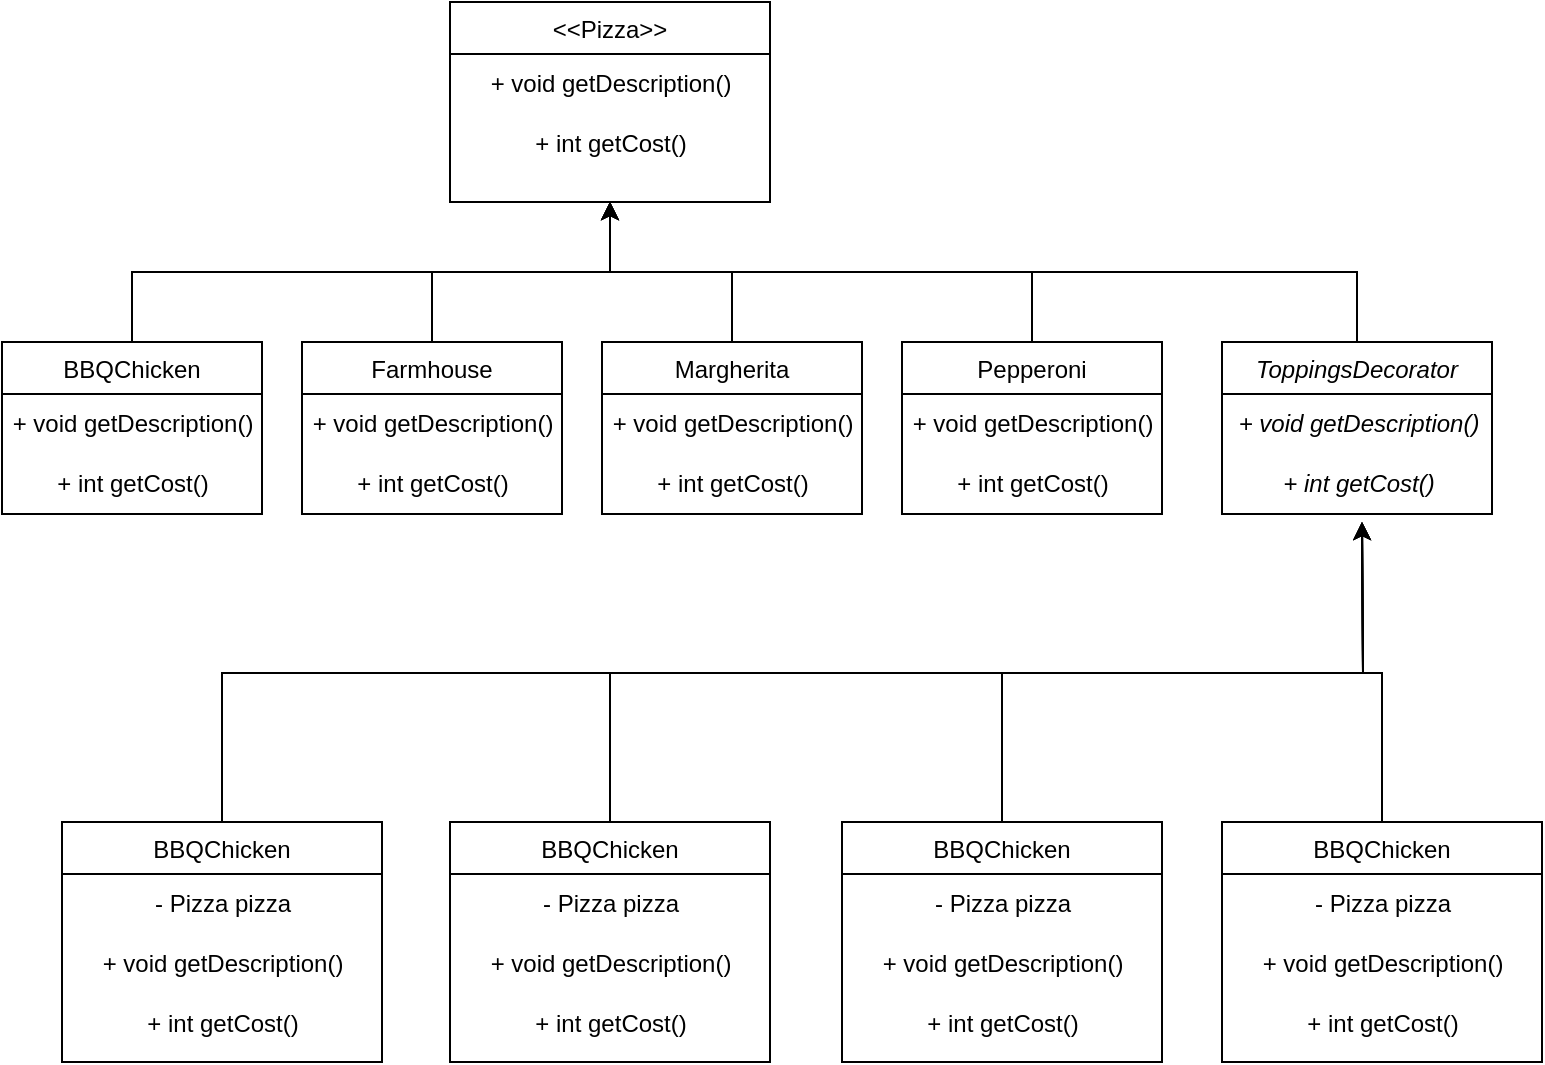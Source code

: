 <mxfile version="22.0.8" type="github">
  <diagram id="C5RBs43oDa-KdzZeNtuy" name="Page-1">
    <mxGraphModel dx="954" dy="647" grid="1" gridSize="10" guides="1" tooltips="1" connect="1" arrows="1" fold="1" page="1" pageScale="1" pageWidth="827" pageHeight="1169" math="0" shadow="0">
      <root>
        <mxCell id="WIyWlLk6GJQsqaUBKTNV-0" />
        <mxCell id="WIyWlLk6GJQsqaUBKTNV-1" parent="WIyWlLk6GJQsqaUBKTNV-0" />
        <mxCell id="zkfFHV4jXpPFQw0GAbJ--0" value="&lt;&lt;Pizza&gt;&gt;" style="swimlane;fontStyle=0;align=center;verticalAlign=top;childLayout=stackLayout;horizontal=1;startSize=26;horizontalStack=0;resizeParent=1;resizeLast=0;collapsible=1;marginBottom=0;rounded=0;shadow=0;strokeWidth=1;" parent="WIyWlLk6GJQsqaUBKTNV-1" vertex="1">
          <mxGeometry x="254" y="90" width="160" height="100" as="geometry">
            <mxRectangle x="230" y="140" width="160" height="26" as="alternateBounds" />
          </mxGeometry>
        </mxCell>
        <mxCell id="w-G7L0PI-KFvt4z_Wabx-0" value="+ void getDescription()" style="text;html=1;align=center;verticalAlign=middle;resizable=0;points=[];autosize=1;strokeColor=none;fillColor=none;" vertex="1" parent="zkfFHV4jXpPFQw0GAbJ--0">
          <mxGeometry y="26" width="160" height="30" as="geometry" />
        </mxCell>
        <mxCell id="w-G7L0PI-KFvt4z_Wabx-1" value="+ int getCost()" style="text;html=1;align=center;verticalAlign=middle;resizable=0;points=[];autosize=1;strokeColor=none;fillColor=none;" vertex="1" parent="zkfFHV4jXpPFQw0GAbJ--0">
          <mxGeometry y="56" width="160" height="30" as="geometry" />
        </mxCell>
        <mxCell id="w-G7L0PI-KFvt4z_Wabx-18" style="edgeStyle=orthogonalEdgeStyle;rounded=0;orthogonalLoop=1;jettySize=auto;html=1;exitX=0.5;exitY=0;exitDx=0;exitDy=0;entryX=0.5;entryY=1;entryDx=0;entryDy=0;" edge="1" parent="WIyWlLk6GJQsqaUBKTNV-1" source="w-G7L0PI-KFvt4z_Wabx-3" target="zkfFHV4jXpPFQw0GAbJ--0">
          <mxGeometry relative="1" as="geometry" />
        </mxCell>
        <mxCell id="w-G7L0PI-KFvt4z_Wabx-3" value="BBQChicken&#xa;" style="swimlane;fontStyle=0;align=center;verticalAlign=top;childLayout=stackLayout;horizontal=1;startSize=26;horizontalStack=0;resizeParent=1;resizeLast=0;collapsible=1;marginBottom=0;rounded=0;shadow=0;strokeWidth=1;" vertex="1" parent="WIyWlLk6GJQsqaUBKTNV-1">
          <mxGeometry x="30" y="260" width="130" height="86" as="geometry">
            <mxRectangle x="230" y="140" width="160" height="26" as="alternateBounds" />
          </mxGeometry>
        </mxCell>
        <mxCell id="w-G7L0PI-KFvt4z_Wabx-4" value="+ void getDescription()" style="text;html=1;align=center;verticalAlign=middle;resizable=0;points=[];autosize=1;strokeColor=none;fillColor=none;" vertex="1" parent="w-G7L0PI-KFvt4z_Wabx-3">
          <mxGeometry y="26" width="130" height="30" as="geometry" />
        </mxCell>
        <mxCell id="w-G7L0PI-KFvt4z_Wabx-5" value="+ int getCost()" style="text;html=1;align=center;verticalAlign=middle;resizable=0;points=[];autosize=1;strokeColor=none;fillColor=none;" vertex="1" parent="w-G7L0PI-KFvt4z_Wabx-3">
          <mxGeometry y="56" width="130" height="30" as="geometry" />
        </mxCell>
        <mxCell id="w-G7L0PI-KFvt4z_Wabx-19" style="edgeStyle=orthogonalEdgeStyle;rounded=0;orthogonalLoop=1;jettySize=auto;html=1;exitX=0.5;exitY=0;exitDx=0;exitDy=0;entryX=0.5;entryY=1;entryDx=0;entryDy=0;" edge="1" parent="WIyWlLk6GJQsqaUBKTNV-1" source="w-G7L0PI-KFvt4z_Wabx-8" target="zkfFHV4jXpPFQw0GAbJ--0">
          <mxGeometry relative="1" as="geometry" />
        </mxCell>
        <mxCell id="w-G7L0PI-KFvt4z_Wabx-8" value="Farmhouse" style="swimlane;fontStyle=0;align=center;verticalAlign=top;childLayout=stackLayout;horizontal=1;startSize=26;horizontalStack=0;resizeParent=1;resizeLast=0;collapsible=1;marginBottom=0;rounded=0;shadow=0;strokeWidth=1;" vertex="1" parent="WIyWlLk6GJQsqaUBKTNV-1">
          <mxGeometry x="180" y="260" width="130" height="86" as="geometry">
            <mxRectangle x="230" y="140" width="160" height="26" as="alternateBounds" />
          </mxGeometry>
        </mxCell>
        <mxCell id="w-G7L0PI-KFvt4z_Wabx-9" value="+ void getDescription()" style="text;html=1;align=center;verticalAlign=middle;resizable=0;points=[];autosize=1;strokeColor=none;fillColor=none;" vertex="1" parent="w-G7L0PI-KFvt4z_Wabx-8">
          <mxGeometry y="26" width="130" height="30" as="geometry" />
        </mxCell>
        <mxCell id="w-G7L0PI-KFvt4z_Wabx-10" value="+ int getCost()" style="text;html=1;align=center;verticalAlign=middle;resizable=0;points=[];autosize=1;strokeColor=none;fillColor=none;" vertex="1" parent="w-G7L0PI-KFvt4z_Wabx-8">
          <mxGeometry y="56" width="130" height="30" as="geometry" />
        </mxCell>
        <mxCell id="w-G7L0PI-KFvt4z_Wabx-20" style="edgeStyle=orthogonalEdgeStyle;rounded=0;orthogonalLoop=1;jettySize=auto;html=1;exitX=0.5;exitY=0;exitDx=0;exitDy=0;entryX=0.5;entryY=1;entryDx=0;entryDy=0;" edge="1" parent="WIyWlLk6GJQsqaUBKTNV-1" source="w-G7L0PI-KFvt4z_Wabx-11" target="zkfFHV4jXpPFQw0GAbJ--0">
          <mxGeometry relative="1" as="geometry" />
        </mxCell>
        <mxCell id="w-G7L0PI-KFvt4z_Wabx-11" value="Margherita" style="swimlane;fontStyle=0;align=center;verticalAlign=top;childLayout=stackLayout;horizontal=1;startSize=26;horizontalStack=0;resizeParent=1;resizeLast=0;collapsible=1;marginBottom=0;rounded=0;shadow=0;strokeWidth=1;" vertex="1" parent="WIyWlLk6GJQsqaUBKTNV-1">
          <mxGeometry x="330" y="260" width="130" height="86" as="geometry">
            <mxRectangle x="230" y="140" width="160" height="26" as="alternateBounds" />
          </mxGeometry>
        </mxCell>
        <mxCell id="w-G7L0PI-KFvt4z_Wabx-12" value="+ void getDescription()" style="text;html=1;align=center;verticalAlign=middle;resizable=0;points=[];autosize=1;strokeColor=none;fillColor=none;" vertex="1" parent="w-G7L0PI-KFvt4z_Wabx-11">
          <mxGeometry y="26" width="130" height="30" as="geometry" />
        </mxCell>
        <mxCell id="w-G7L0PI-KFvt4z_Wabx-13" value="+ int getCost()" style="text;html=1;align=center;verticalAlign=middle;resizable=0;points=[];autosize=1;strokeColor=none;fillColor=none;" vertex="1" parent="w-G7L0PI-KFvt4z_Wabx-11">
          <mxGeometry y="56" width="130" height="30" as="geometry" />
        </mxCell>
        <mxCell id="w-G7L0PI-KFvt4z_Wabx-21" style="edgeStyle=orthogonalEdgeStyle;rounded=0;orthogonalLoop=1;jettySize=auto;html=1;exitX=0.5;exitY=0;exitDx=0;exitDy=0;entryX=0.5;entryY=1;entryDx=0;entryDy=0;" edge="1" parent="WIyWlLk6GJQsqaUBKTNV-1" source="w-G7L0PI-KFvt4z_Wabx-14" target="zkfFHV4jXpPFQw0GAbJ--0">
          <mxGeometry relative="1" as="geometry" />
        </mxCell>
        <mxCell id="w-G7L0PI-KFvt4z_Wabx-14" value="Pepperoni" style="swimlane;fontStyle=0;align=center;verticalAlign=top;childLayout=stackLayout;horizontal=1;startSize=26;horizontalStack=0;resizeParent=1;resizeLast=0;collapsible=1;marginBottom=0;rounded=0;shadow=0;strokeWidth=1;" vertex="1" parent="WIyWlLk6GJQsqaUBKTNV-1">
          <mxGeometry x="480" y="260" width="130" height="86" as="geometry">
            <mxRectangle x="230" y="140" width="160" height="26" as="alternateBounds" />
          </mxGeometry>
        </mxCell>
        <mxCell id="w-G7L0PI-KFvt4z_Wabx-15" value="+ void getDescription()" style="text;html=1;align=center;verticalAlign=middle;resizable=0;points=[];autosize=1;strokeColor=none;fillColor=none;" vertex="1" parent="w-G7L0PI-KFvt4z_Wabx-14">
          <mxGeometry y="26" width="130" height="30" as="geometry" />
        </mxCell>
        <mxCell id="w-G7L0PI-KFvt4z_Wabx-16" value="+ int getCost()" style="text;html=1;align=center;verticalAlign=middle;resizable=0;points=[];autosize=1;strokeColor=none;fillColor=none;" vertex="1" parent="w-G7L0PI-KFvt4z_Wabx-14">
          <mxGeometry y="56" width="130" height="30" as="geometry" />
        </mxCell>
        <mxCell id="w-G7L0PI-KFvt4z_Wabx-25" style="edgeStyle=orthogonalEdgeStyle;rounded=0;orthogonalLoop=1;jettySize=auto;html=1;exitX=0.5;exitY=0;exitDx=0;exitDy=0;entryX=0.5;entryY=1;entryDx=0;entryDy=0;" edge="1" parent="WIyWlLk6GJQsqaUBKTNV-1" source="w-G7L0PI-KFvt4z_Wabx-22" target="zkfFHV4jXpPFQw0GAbJ--0">
          <mxGeometry relative="1" as="geometry" />
        </mxCell>
        <mxCell id="w-G7L0PI-KFvt4z_Wabx-22" value="ToppingsDecorator" style="swimlane;fontStyle=2;align=center;verticalAlign=top;childLayout=stackLayout;horizontal=1;startSize=26;horizontalStack=0;resizeParent=1;resizeLast=0;collapsible=1;marginBottom=0;rounded=0;shadow=0;strokeWidth=1;" vertex="1" parent="WIyWlLk6GJQsqaUBKTNV-1">
          <mxGeometry x="640" y="260" width="135" height="86" as="geometry">
            <mxRectangle x="230" y="140" width="160" height="26" as="alternateBounds" />
          </mxGeometry>
        </mxCell>
        <mxCell id="w-G7L0PI-KFvt4z_Wabx-23" value="+ void getDescription()" style="text;html=1;align=center;verticalAlign=middle;resizable=0;points=[];autosize=1;strokeColor=none;fillColor=none;fontStyle=2" vertex="1" parent="w-G7L0PI-KFvt4z_Wabx-22">
          <mxGeometry y="26" width="135" height="30" as="geometry" />
        </mxCell>
        <mxCell id="w-G7L0PI-KFvt4z_Wabx-24" value="+ int getCost()" style="text;html=1;align=center;verticalAlign=middle;resizable=0;points=[];autosize=1;strokeColor=none;fillColor=none;fontStyle=2" vertex="1" parent="w-G7L0PI-KFvt4z_Wabx-22">
          <mxGeometry y="56" width="135" height="30" as="geometry" />
        </mxCell>
        <mxCell id="w-G7L0PI-KFvt4z_Wabx-46" style="edgeStyle=orthogonalEdgeStyle;rounded=0;orthogonalLoop=1;jettySize=auto;html=1;exitX=0.5;exitY=0;exitDx=0;exitDy=0;" edge="1" parent="WIyWlLk6GJQsqaUBKTNV-1" source="w-G7L0PI-KFvt4z_Wabx-27">
          <mxGeometry relative="1" as="geometry">
            <mxPoint x="710" y="350" as="targetPoint" />
          </mxGeometry>
        </mxCell>
        <mxCell id="w-G7L0PI-KFvt4z_Wabx-27" value="BBQChicken&#xa;" style="swimlane;fontStyle=0;align=center;verticalAlign=top;childLayout=stackLayout;horizontal=1;startSize=26;horizontalStack=0;resizeParent=1;resizeLast=0;collapsible=1;marginBottom=0;rounded=0;shadow=0;strokeWidth=1;" vertex="1" parent="WIyWlLk6GJQsqaUBKTNV-1">
          <mxGeometry x="60" y="500" width="160" height="120" as="geometry">
            <mxRectangle x="230" y="140" width="160" height="26" as="alternateBounds" />
          </mxGeometry>
        </mxCell>
        <mxCell id="w-G7L0PI-KFvt4z_Wabx-30" value="- Pizza pizza" style="text;html=1;align=center;verticalAlign=middle;resizable=0;points=[];autosize=1;strokeColor=none;fillColor=none;" vertex="1" parent="w-G7L0PI-KFvt4z_Wabx-27">
          <mxGeometry y="26" width="160" height="30" as="geometry" />
        </mxCell>
        <mxCell id="w-G7L0PI-KFvt4z_Wabx-31" value="+ void getDescription()" style="text;html=1;align=center;verticalAlign=middle;resizable=0;points=[];autosize=1;strokeColor=none;fillColor=none;" vertex="1" parent="w-G7L0PI-KFvt4z_Wabx-27">
          <mxGeometry y="56" width="160" height="30" as="geometry" />
        </mxCell>
        <mxCell id="w-G7L0PI-KFvt4z_Wabx-33" value="+ int getCost()" style="text;html=1;align=center;verticalAlign=middle;resizable=0;points=[];autosize=1;strokeColor=none;fillColor=none;" vertex="1" parent="w-G7L0PI-KFvt4z_Wabx-27">
          <mxGeometry y="86" width="160" height="30" as="geometry" />
        </mxCell>
        <mxCell id="w-G7L0PI-KFvt4z_Wabx-47" style="edgeStyle=orthogonalEdgeStyle;rounded=0;orthogonalLoop=1;jettySize=auto;html=1;exitX=0.5;exitY=0;exitDx=0;exitDy=0;" edge="1" parent="WIyWlLk6GJQsqaUBKTNV-1" source="w-G7L0PI-KFvt4z_Wabx-34">
          <mxGeometry relative="1" as="geometry">
            <mxPoint x="710" y="350" as="targetPoint" />
          </mxGeometry>
        </mxCell>
        <mxCell id="w-G7L0PI-KFvt4z_Wabx-34" value="BBQChicken&#xa;" style="swimlane;fontStyle=0;align=center;verticalAlign=top;childLayout=stackLayout;horizontal=1;startSize=26;horizontalStack=0;resizeParent=1;resizeLast=0;collapsible=1;marginBottom=0;rounded=0;shadow=0;strokeWidth=1;" vertex="1" parent="WIyWlLk6GJQsqaUBKTNV-1">
          <mxGeometry x="254" y="500" width="160" height="120" as="geometry">
            <mxRectangle x="230" y="140" width="160" height="26" as="alternateBounds" />
          </mxGeometry>
        </mxCell>
        <mxCell id="w-G7L0PI-KFvt4z_Wabx-35" value="- Pizza pizza" style="text;html=1;align=center;verticalAlign=middle;resizable=0;points=[];autosize=1;strokeColor=none;fillColor=none;" vertex="1" parent="w-G7L0PI-KFvt4z_Wabx-34">
          <mxGeometry y="26" width="160" height="30" as="geometry" />
        </mxCell>
        <mxCell id="w-G7L0PI-KFvt4z_Wabx-36" value="+ void getDescription()" style="text;html=1;align=center;verticalAlign=middle;resizable=0;points=[];autosize=1;strokeColor=none;fillColor=none;" vertex="1" parent="w-G7L0PI-KFvt4z_Wabx-34">
          <mxGeometry y="56" width="160" height="30" as="geometry" />
        </mxCell>
        <mxCell id="w-G7L0PI-KFvt4z_Wabx-37" value="+ int getCost()" style="text;html=1;align=center;verticalAlign=middle;resizable=0;points=[];autosize=1;strokeColor=none;fillColor=none;" vertex="1" parent="w-G7L0PI-KFvt4z_Wabx-34">
          <mxGeometry y="86" width="160" height="30" as="geometry" />
        </mxCell>
        <mxCell id="w-G7L0PI-KFvt4z_Wabx-49" style="edgeStyle=orthogonalEdgeStyle;rounded=0;orthogonalLoop=1;jettySize=auto;html=1;exitX=0.5;exitY=0;exitDx=0;exitDy=0;" edge="1" parent="WIyWlLk6GJQsqaUBKTNV-1" source="w-G7L0PI-KFvt4z_Wabx-38">
          <mxGeometry relative="1" as="geometry">
            <mxPoint x="710" y="350" as="targetPoint" />
          </mxGeometry>
        </mxCell>
        <mxCell id="w-G7L0PI-KFvt4z_Wabx-38" value="BBQChicken&#xa;" style="swimlane;fontStyle=0;align=center;verticalAlign=top;childLayout=stackLayout;horizontal=1;startSize=26;horizontalStack=0;resizeParent=1;resizeLast=0;collapsible=1;marginBottom=0;rounded=0;shadow=0;strokeWidth=1;" vertex="1" parent="WIyWlLk6GJQsqaUBKTNV-1">
          <mxGeometry x="450" y="500" width="160" height="120" as="geometry">
            <mxRectangle x="230" y="140" width="160" height="26" as="alternateBounds" />
          </mxGeometry>
        </mxCell>
        <mxCell id="w-G7L0PI-KFvt4z_Wabx-39" value="- Pizza pizza" style="text;html=1;align=center;verticalAlign=middle;resizable=0;points=[];autosize=1;strokeColor=none;fillColor=none;" vertex="1" parent="w-G7L0PI-KFvt4z_Wabx-38">
          <mxGeometry y="26" width="160" height="30" as="geometry" />
        </mxCell>
        <mxCell id="w-G7L0PI-KFvt4z_Wabx-40" value="+ void getDescription()" style="text;html=1;align=center;verticalAlign=middle;resizable=0;points=[];autosize=1;strokeColor=none;fillColor=none;" vertex="1" parent="w-G7L0PI-KFvt4z_Wabx-38">
          <mxGeometry y="56" width="160" height="30" as="geometry" />
        </mxCell>
        <mxCell id="w-G7L0PI-KFvt4z_Wabx-41" value="+ int getCost()" style="text;html=1;align=center;verticalAlign=middle;resizable=0;points=[];autosize=1;strokeColor=none;fillColor=none;" vertex="1" parent="w-G7L0PI-KFvt4z_Wabx-38">
          <mxGeometry y="86" width="160" height="30" as="geometry" />
        </mxCell>
        <mxCell id="w-G7L0PI-KFvt4z_Wabx-50" style="edgeStyle=orthogonalEdgeStyle;rounded=0;orthogonalLoop=1;jettySize=auto;html=1;exitX=0.5;exitY=0;exitDx=0;exitDy=0;" edge="1" parent="WIyWlLk6GJQsqaUBKTNV-1" source="w-G7L0PI-KFvt4z_Wabx-42">
          <mxGeometry relative="1" as="geometry">
            <mxPoint x="710" y="350" as="targetPoint" />
          </mxGeometry>
        </mxCell>
        <mxCell id="w-G7L0PI-KFvt4z_Wabx-42" value="BBQChicken&#xa;" style="swimlane;fontStyle=0;align=center;verticalAlign=top;childLayout=stackLayout;horizontal=1;startSize=26;horizontalStack=0;resizeParent=1;resizeLast=0;collapsible=1;marginBottom=0;rounded=0;shadow=0;strokeWidth=1;" vertex="1" parent="WIyWlLk6GJQsqaUBKTNV-1">
          <mxGeometry x="640" y="500" width="160" height="120" as="geometry">
            <mxRectangle x="230" y="140" width="160" height="26" as="alternateBounds" />
          </mxGeometry>
        </mxCell>
        <mxCell id="w-G7L0PI-KFvt4z_Wabx-43" value="- Pizza pizza" style="text;html=1;align=center;verticalAlign=middle;resizable=0;points=[];autosize=1;strokeColor=none;fillColor=none;" vertex="1" parent="w-G7L0PI-KFvt4z_Wabx-42">
          <mxGeometry y="26" width="160" height="30" as="geometry" />
        </mxCell>
        <mxCell id="w-G7L0PI-KFvt4z_Wabx-44" value="+ void getDescription()" style="text;html=1;align=center;verticalAlign=middle;resizable=0;points=[];autosize=1;strokeColor=none;fillColor=none;" vertex="1" parent="w-G7L0PI-KFvt4z_Wabx-42">
          <mxGeometry y="56" width="160" height="30" as="geometry" />
        </mxCell>
        <mxCell id="w-G7L0PI-KFvt4z_Wabx-45" value="+ int getCost()" style="text;html=1;align=center;verticalAlign=middle;resizable=0;points=[];autosize=1;strokeColor=none;fillColor=none;" vertex="1" parent="w-G7L0PI-KFvt4z_Wabx-42">
          <mxGeometry y="86" width="160" height="30" as="geometry" />
        </mxCell>
      </root>
    </mxGraphModel>
  </diagram>
</mxfile>
